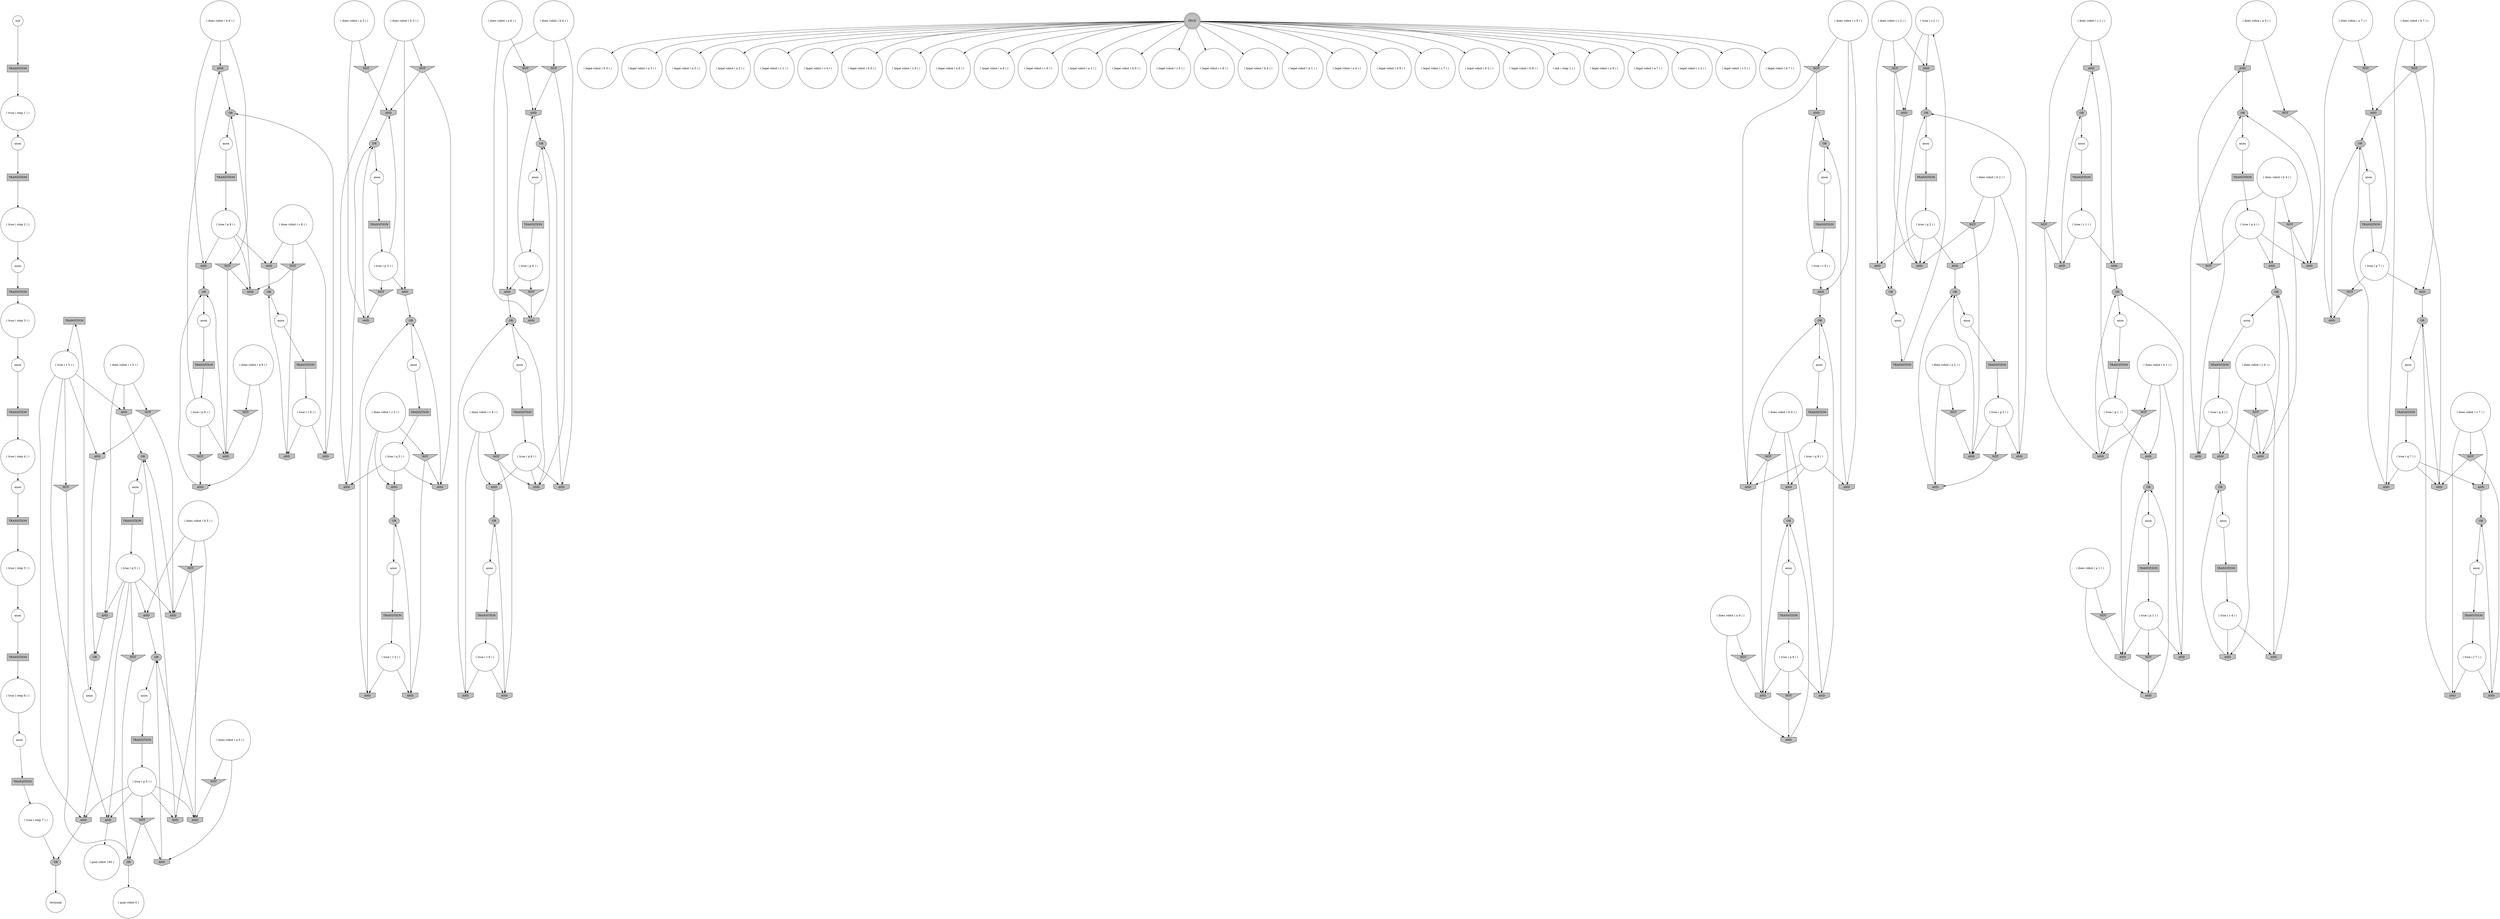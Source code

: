 digraph propNet
{
	"@3f94a1f"[shape=box, style= filled, fillcolor=grey, label="TRANSITION"]; "@3f94a1f"->"@708420ae"; 
	"@67a5fb5a"[shape=circle, style= filled, fillcolor=white, label="( does robot ( b 8 ) )"]; "@67a5fb5a"->"@50c3d062"; "@67a5fb5a"->"@79cb374f"; "@67a5fb5a"->"@785606f3"; 
	"@6d1576d7"[shape=invtriangle, style= filled, fillcolor=grey, label="NOT"]; "@6d1576d7"->"@1c2d5534"; 
	"@63220fd1"[shape=invtriangle, style= filled, fillcolor=grey, label="NOT"]; "@63220fd1"->"@513c952f"; 
	"@486af790"[shape=circle, style= filled, fillcolor=white, label="( legal robot ( b 5 ) )"]; 
	"@2c164804"[shape=circle, style= filled, fillcolor=white, label="anon"]; "@2c164804"->"@6f603bdc"; 
	"@6f603bdc"[shape=box, style= filled, fillcolor=grey, label="TRANSITION"]; "@6f603bdc"->"@3600e312"; 
	"@4fc4a198"[shape=circle, style= filled, fillcolor=white, label="( true ( r 8 ) )"]; "@4fc4a198"->"@1c493dca"; "@4fc4a198"->"@4bb4df9c"; 
	"@1efd9b97"[shape=circle, style= filled, fillcolor=white, label="( true ( p 6 ) )"]; "@1efd9b97"->"@40b890dc"; "@1efd9b97"->"@58779959"; "@1efd9b97"->"@513c952f"; 
	"@3739491b"[shape=ellipse, style= filled, fillcolor=grey, label="OR"]; "@3739491b"->"@11eea7f0"; 
	"@74021a1e"[shape=circle, style= filled, fillcolor=white, label="( does robot ( b 3 ) )"]; "@74021a1e"->"@2755d4be"; "@74021a1e"->"@16a99013"; "@74021a1e"->"@11ba4159"; 
	"@5cef0cdb"[shape=invhouse, style= filled, fillcolor=grey, label="AND"]; "@5cef0cdb"->"@67032bc9"; 
	"@14b03ea"[shape=invhouse, style= filled, fillcolor=grey, label="AND"]; "@14b03ea"->"@4296e599"; 
	"@67635aad"[shape=invhouse, style= filled, fillcolor=grey, label="AND"]; "@67635aad"->"@31923ca5"; 
	"@2398dc19"[shape=circle, style= filled, fillcolor=white, label="( true ( r 2 ) )"]; "@2398dc19"->"@8c3d31c"; "@2398dc19"->"@61e58565"; 
	"@2377ab84"[shape=invhouse, style= filled, fillcolor=grey, label="AND"]; "@2377ab84"->"@7c5438e1"; 
	"@313816e0"[shape=circle, style= filled, fillcolor=white, label="( true ( r 3 ) )"]; "@313816e0"->"@36598d00"; "@313816e0"->"@58bd3b2d"; 
	"@22f90137"[shape=circle, style= filled, fillcolor=white, label="( true ( r 6 ) )"]; "@22f90137"->"@3d2088db"; "@22f90137"->"@1a687ae0"; 
	"@7d9ccb73"[shape=circle, style= filled, fillcolor=white, label="( legal robot ( a 3 ) )"]; 
	"@1f48e23b"[shape=invtriangle, style= filled, fillcolor=grey, label="NOT"]; "@1f48e23b"->"@1a687ae0"; "@1f48e23b"->"@69fc9f88"; 
	"@263945e2"[shape=box, style= filled, fillcolor=grey, label="TRANSITION"]; "@263945e2"->"@4810f0a0"; 
	"@1d2b9f14"[shape=invhouse, style= filled, fillcolor=grey, label="AND"]; "@1d2b9f14"->"@521ecfeb"; 
	"@54dbb83a"[shape=invhouse, style= filled, fillcolor=grey, label="AND"]; "@54dbb83a"->"@94b318"; 
	"@6ad21538"[shape=ellipse, style= filled, fillcolor=grey, label="OR"]; "@6ad21538"->"@66f4652"; 
	"@4c4936f3"[shape=circle, style= filled, fillcolor=white, label="anon"]; "@4c4936f3"->"@461d318f"; 
	"@3d2088db"[shape=invhouse, style= filled, fillcolor=grey, label="AND"]; "@3d2088db"->"@3739491b"; 
	"@6b1ce2ad"[shape=circle, style= filled, fillcolor=white, label="( does robot ( a 4 ) )"]; "@6b1ce2ad"->"@64623367"; "@6b1ce2ad"->"@39bde3d2"; 
	"@40f12b72"[shape=circle, style= filled, fillcolor=white, label="( legal robot ( a 5 ) )"]; 
	"@64b041b0"[shape=invhouse, style= filled, fillcolor=grey, label="AND"]; "@64b041b0"->"@4c9d22fc"; 
	"@43277a30"[shape=circle, style= filled, fillcolor=white, label="( legal robot ( a 2 ) )"]; 
	"@58779959"[shape=invtriangle, style= filled, fillcolor=grey, label="NOT"]; "@58779959"->"@13f4cf6f"; 
	"@5790ce9"[shape=box, style= filled, fillcolor=grey, label="TRANSITION"]; "@5790ce9"->"@7a2d09e0"; 
	"@2a44b7f7"[shape=invhouse, style= filled, fillcolor=grey, label="AND"]; "@2a44b7f7"->"@5ab6b2a5"; 
	"@2106b56a"[shape=box, style= filled, fillcolor=grey, label="TRANSITION"]; "@2106b56a"->"@505fa26"; 
	"@5ad3c69c"[shape=box, style= filled, fillcolor=grey, label="TRANSITION"]; "@5ad3c69c"->"@3e40f7a8"; 
	"@5d7a7de4"[shape=circle, style= filled, fillcolor=white, label="( does robot ( a 7 ) )"]; "@5d7a7de4"->"@63cea096"; "@5d7a7de4"->"@18856447"; 
	"@7c5438e1"[shape=ellipse, style= filled, fillcolor=grey, label="OR"]; "@7c5438e1"->"@7d627b8b"; 
	"@6648938"[shape=circle, style= filled, fillcolor=white, label="( does robot ( b 1 ) )"]; "@6648938"->"@7570b819"; "@6648938"->"@78f6e005"; "@6648938"->"@f1a47df"; 
	"@17496e57"[shape=ellipse, style= filled, fillcolor=grey, label="OR"]; "@17496e57"->"@55eb1db2"; 
	"@2beb717e"[shape=invtriangle, style= filled, fillcolor=grey, label="NOT"]; "@2beb717e"->"@6e681db8"; 
	"@7fb6a1c4"[shape=box, style= filled, fillcolor=grey, label="TRANSITION"]; "@7fb6a1c4"->"@aa0ebc2"; 
	"@a9db0e2"[shape=ellipse, style= filled, fillcolor=grey, label="OR"]; "@a9db0e2"->"@76c7cadf"; 
	"@2f8bbc98"[shape=invtriangle, style= filled, fillcolor=grey, label="NOT"]; "@2f8bbc98"->"@7f0ab78a"; 
	"@420253af"[shape=circle, style= filled, fillcolor=white, label="init"]; "@420253af"->"@26c42804"; 
	"@1c0b049a"[shape=invhouse, style= filled, fillcolor=grey, label="AND"]; "@1c0b049a"->"@263e53cf"; 
	"@521ecfeb"[shape=ellipse, style= filled, fillcolor=grey, label="OR"]; "@521ecfeb"->"@64e4776b"; 
	"@4e07e80a"[shape=invhouse, style= filled, fillcolor=grey, label="AND"]; "@4e07e80a"->"@4f9e3e24"; 
	"@264d40df"[shape=invhouse, style= filled, fillcolor=grey, label="AND"]; "@264d40df"->"@3eeabd2f"; 
	"@a2ba05"[shape=invtriangle, style= filled, fillcolor=grey, label="NOT"]; "@a2ba05"->"@38f8ff42"; "@a2ba05"->"@7f0ab78a"; 
	"@2279ecf4"[shape=circle, style= filled, fillcolor=white, label="terminal"]; 
	"@2586b11c"[shape=invhouse, style= filled, fillcolor=grey, label="AND"]; "@2586b11c"->"@3cd713fe"; 
	"@44091520"[shape=circle, style= filled, fillcolor=white, label="( legal robot ( c 1 ) )"]; 
	"@132cd8d4"[shape=circle, style= filled, fillcolor=white, label="( legal robot ( c 4 ) )"]; 
	"@3e617584"[shape=invtriangle, style= filled, fillcolor=grey, label="NOT"]; "@3e617584"->"@61b80d9b"; "@3e617584"->"@c0fe89a"; 
	"@4b5386c2"[shape=ellipse, style= filled, fillcolor=grey, label="OR"]; "@4b5386c2"->"@58b45130"; 
	"@6913108b"[shape=circle, style= filled, fillcolor=white, label="( does robot ( a 5 ) )"]; "@6913108b"->"@4e07e80a"; "@6913108b"->"@44af17c7"; 
	"@44af17c7"[shape=invtriangle, style= filled, fillcolor=grey, label="NOT"]; "@44af17c7"->"@43422d0b"; 
	"@76190efc"[shape=circle, style= filled, fillcolor=white, label="( does robot ( a 2 ) )"]; "@76190efc"->"@66863941"; "@76190efc"->"@2beb717e"; 
	"@7f0ab78a"[shape=invhouse, style= filled, fillcolor=grey, label="AND"]; "@7f0ab78a"->"@a9db0e2"; 
	"@1769c398"[shape=invtriangle, style= filled, fillcolor=grey, label="NOT"]; "@1769c398"->"@20a83c2a"; "@1769c398"->"@8c3d31c"; 
	"@5170a650"[shape=circle, style= filled, fillcolor=white, label="anon"]; "@5170a650"->"@16fa21a4"; 
	"@4eb7cd92"[shape=box, style= filled, fillcolor=grey, label="TRANSITION"]; "@4eb7cd92"->"@1efd9b97"; 
	"@84d6b1a"[shape=box, style= filled, fillcolor=grey, label="TRANSITION"]; "@84d6b1a"->"@2804f2ec"; 
	"@48da5bc0"[shape=circle, style= filled, fillcolor=white, label="anon"]; "@48da5bc0"->"@5b31fd9"; 
	"@4eda1515"[shape=circle, style= filled, fillcolor=white, label="anon"]; "@4eda1515"->"@2f368c5d"; 
	"@1c39bf12"[shape=invhouse, style= filled, fillcolor=grey, label="AND"]; "@1c39bf12"->"@4b5386c2"; 
	"@3f9ab00e"[shape=circle, style= filled, fillcolor=white, label="( true ( step 7 ) )"]; "@3f9ab00e"->"@94b318"; 
	"@1c2d5534"[shape=invhouse, style= filled, fillcolor=grey, label="AND"]; "@1c2d5534"->"@36d83365"; 
	"@5b31fd9"[shape=box, style= filled, fillcolor=grey, label="TRANSITION"]; "@5b31fd9"->"@6dabcd9b"; 
	"@5d1d20d3"[shape=invtriangle, style= filled, fillcolor=grey, label="NOT"]; "@5d1d20d3"->"@2140243b"; 
	"@14cee41f"[shape=circle, style= filled, fillcolor=white, label="( does robot ( a 1 ) )"]; "@14cee41f"->"@6e62be97"; "@14cee41f"->"@4dc67b54"; 
	"@314585"[shape=circle, style= filled, fillcolor=white, label="anon"]; "@314585"->"@263945e2"; 
	"@6da05bdb"[shape=circle, style= filled, fillcolor=white, label="( legal robot ( b 3 ) )"]; 
	"@7331f919"[shape=invhouse, style= filled, fillcolor=grey, label="AND"]; "@7331f919"->"@30b5ac2c"; 
	"@4446a5c4"[shape=invhouse, style= filled, fillcolor=grey, label="AND"]; "@4446a5c4"->"@4b5386c2"; 
	"@c0fe89a"[shape=invhouse, style= filled, fillcolor=grey, label="AND"]; "@c0fe89a"->"@4b5386c2"; 
	"@6883fde6"[shape=circle, style= filled, fillcolor=white, label="anon"]; "@6883fde6"->"@7fb6a1c4"; 
	"@1839474b"[shape=circle, style= filled, fillcolor=white, label="anon"]; "@1839474b"->"@7b4653a3"; 
	"@6dfbe226"[shape=invhouse, style= filled, fillcolor=grey, label="AND"]; "@6dfbe226"->"@7371b4ca"; 
	"@77bdbf9d"[shape=circle, style= filled, fillcolor=white, label="( legal robot ( c 9 ) )"]; 
	"@45f04ea6"[shape=circle, style= filled, fillcolor=white, label="anon"]; "@45f04ea6"->"@675ee9e3"; 
	"@46c0fc8e"[shape=invhouse, style= filled, fillcolor=grey, label="AND"]; "@46c0fc8e"->"@17496e57"; 
	"@94b318"[shape=ellipse, style= filled, fillcolor=grey, label="OR"]; "@94b318"->"@2279ecf4"; 
	"@4f9e3e24"[shape=ellipse, style= filled, fillcolor=grey, label="OR"]; "@4f9e3e24"->"@1e01d652"; 
	"@66f4652"[shape=circle, style= filled, fillcolor=white, label="anon"]; "@66f4652"->"@4eb7cd92"; 
	"@af4627"[shape=invhouse, style= filled, fillcolor=grey, label="AND"]; "@af4627"->"@36d83365"; 
	"@73415727"[shape=invtriangle, style= filled, fillcolor=grey, label="NOT"]; "@73415727"->"@46c0fc8e"; "@73415727"->"@13b4cd65"; 
	"@f1a47df"[shape=invhouse, style= filled, fillcolor=grey, label="AND"]; "@f1a47df"->"@17496e57"; 
	"@54c707c1"[shape=circle, style= filled, fillcolor=white, label="( legal robot ( a 8 ) )"]; 
	"@76c7cadf"[shape=circle, style= filled, fillcolor=white, label="anon"]; "@76c7cadf"->"@604ee1f1"; 
	"@38f8ff42"[shape=invhouse, style= filled, fillcolor=grey, label="AND"]; "@38f8ff42"->"@263e53cf"; 
	"@66863941"[shape=invhouse, style= filled, fillcolor=grey, label="AND"]; "@66863941"->"@521ecfeb"; 
	"@19fcbac1"[shape=circle, style= filled, fillcolor=white, label="( does robot ( c 6 ) )"]; "@19fcbac1"->"@3d2088db"; "@19fcbac1"->"@64b041b0"; "@19fcbac1"->"@1f48e23b"; 
	"@36598d00"[shape=invhouse, style= filled, fillcolor=grey, label="AND"]; "@36598d00"->"@7696452"; 
	"@4810f0a0"[shape=circle, style= filled, fillcolor=white, label="( true ( step 5 ) )"]; "@4810f0a0"->"@5170a650"; 
	"@4dc67b54"[shape=invtriangle, style= filled, fillcolor=grey, label="NOT"]; "@4dc67b54"->"@21caefb0"; 
	"@134683c0"[shape=invhouse, style= filled, fillcolor=grey, label="AND"]; "@134683c0"->"@6b0cc9b4"; 
	"@54eb840f"[shape=invhouse, style= filled, fillcolor=grey, label="AND"]; "@54eb840f"->"@410c6406"; 
	"@18856447"[shape=invhouse, style= filled, fillcolor=grey, label="AND"]; "@18856447"->"@7371b4ca"; 
	"@195b6aad"[shape=circle, style= filled, fillcolor=white, label="( legal robot ( a 6 ) )"]; 
	"@304caadb"[shape=box, style= filled, fillcolor=grey, label="TRANSITION"]; "@304caadb"->"@2735877f"; 
	"@72cc5002"[shape=invtriangle, style= filled, fillcolor=grey, label="NOT"]; "@72cc5002"->"@2140243b"; 
	"@530ce397"[shape=invtriangle, style= filled, fillcolor=grey, label="NOT"]; "@530ce397"->"@67635aad"; "@530ce397"->"@7331f919"; 
	"@15e8e5a7"[shape=circle, style= filled, fillcolor=white, label="( true ( p 9 ) )"]; "@15e8e5a7"->"@4369a50b"; "@15e8e5a7"->"@4eb64f2e"; "@15e8e5a7"->"@7f0ab78a"; 
	"@4beb2473"[shape=invhouse, style= filled, fillcolor=grey, label="AND"]; "@4beb2473"->"@23bb9829"; 
	"@57fcca7b"[shape=circle, style= filled, fillcolor=white, label="( true ( step 1 ) )"]; "@57fcca7b"->"@48da5bc0"; 
	"@d3c9557"[shape=invhouse, style= filled, fillcolor=grey, label="AND"]; "@d3c9557"->"@a9db0e2"; 
	"@66bb1ead"[shape=ellipse, style= filled, fillcolor=grey, label="OR"]; "@66bb1ead"->"@6db248c"; 
	"@5eb9fde"[shape=box, style= filled, fillcolor=grey, label="TRANSITION"]; "@5eb9fde"->"@3ee05ad6"; 
	"@4bb4df9c"[shape=invhouse, style= filled, fillcolor=grey, label="AND"]; "@4bb4df9c"->"@23bb9829"; 
	"@654f5021"[shape=circle, style= filled, fillcolor=white, label="( legal robot ( c 6 ) )"]; 
	"@74d8c3ee"[shape=circle, style= filled, fillcolor=white, label="( legal robot ( a 1 ) )"]; 
	"@55eb1db2"[shape=circle, style= filled, fillcolor=white, label="anon"]; "@55eb1db2"->"@84d6b1a"; 
	"@10439d3b"[shape=circle, style= filled, fillcolor=white, label="( legal robot ( b 6 ) )"]; 
	"@1e01d652"[shape=circle, style= filled, fillcolor=white, label="anon"]; "@1e01d652"->"@304caadb"; 
	"@78f6e005"[shape=invtriangle, style= filled, fillcolor=grey, label="NOT"]; "@78f6e005"->"@21caefb0"; "@78f6e005"->"@46c0fc8e"; 
	"@31923ca5"[shape=ellipse, style= filled, fillcolor=grey, label="OR"]; "@31923ca5"->"@77cb8e0f"; 
	"@3aa620f5"[shape=circle, style= filled, fillcolor=white, label="( true ( q 8 ) )"]; "@3aa620f5"->"@3ffaf3f4"; "@3aa620f5"->"@4beb2473"; "@3aa620f5"->"@785606f3"; 
	"@4599d5b"[shape=circle, style= filled, fillcolor=white, label="( does robot ( c 2 ) )"]; "@4599d5b"->"@2586b11c"; "@4599d5b"->"@61e58565"; "@4599d5b"->"@1769c398"; 
	"@69fc9f88"[shape=invhouse, style= filled, fillcolor=grey, label="AND"]; "@69fc9f88"->"@3739491b"; 
	"@535c458c"[shape=ellipse, style= filled, fillcolor=grey, label="OR"]; "@535c458c"->"@4eda1515"; 
	"@6dabcd9b"[shape=circle, style= filled, fillcolor=white, label="( true ( step 2 ) )"]; "@6dabcd9b"->"@45570f5c"; 
	"@26c42804"[shape=box, style= filled, fillcolor=grey, label="TRANSITION"]; "@26c42804"->"@57fcca7b"; 
	"@1b1a772d"[shape=invtriangle, style= filled, fillcolor=grey, label="NOT"]; "@1b1a772d"->"@66863941"; 
	"@4c9d22fc"[shape=ellipse, style= filled, fillcolor=grey, label="OR"]; "@4c9d22fc"->"@6063f5af"; 
	"@2c79cd09"[shape=invhouse, style= filled, fillcolor=grey, label="AND"]; "@2c79cd09"->"@30b5ac2c"; 
	"@6ee6361e"[shape=invtriangle, style= filled, fillcolor=grey, label="NOT"]; "@6ee6361e"->"@4beb2473"; "@6ee6361e"->"@1c493dca"; 
	"@252a78ee"[shape=circle, style= filled, fillcolor=white, label="anon"]; "@252a78ee"->"@32efe27b"; 
	"@6b0cc9b4"[shape=ellipse, style= filled, fillcolor=grey, label="OR"]; "@6b0cc9b4"->"@148e7f54"; 
	"@513c952f"[shape=invhouse, style= filled, fillcolor=grey, label="AND"]; "@513c952f"->"@6ad21538"; 
	"@32efe27b"[shape=box, style= filled, fillcolor=grey, label="TRANSITION"]; "@32efe27b"->"@60487c5f"; 
	"@63cea096"[shape=invtriangle, style= filled, fillcolor=grey, label="NOT"]; "@63cea096"->"@12910b0b"; 
	"@64623367"[shape=invhouse, style= filled, fillcolor=grey, label="AND"]; "@64623367"->"@535c458c"; 
	"@63713b42"[shape=box, style= filled, fillcolor=grey, label="TRANSITION"]; "@63713b42"->"@22f90137"; 
	"@3f705316"[shape=box, style= filled, fillcolor=grey, label="TRANSITION"]; "@3f705316"->"@2398dc19"; 
	"@42ebaf12"[shape=invhouse, style= filled, fillcolor=grey, label="AND"]; "@42ebaf12"->"@1d3c66d8"; 
	"@19de041e"[shape=circle, style= filled, fillcolor=white, label="( does robot ( b 7 ) )"]; "@19de041e"->"@6dfbe226"; "@19de041e"->"@264d40df"; "@19de041e"->"@6ca02839"; 
	"@39bde3d2"[shape=invtriangle, style= filled, fillcolor=grey, label="NOT"]; "@39bde3d2"->"@61b80d9b"; 
	"@70bb6255"[shape=circle, style= filled, fillcolor=white, label="( legal robot ( c 5 ) )"]; 
	"@2735877f"[shape=circle, style= filled, fillcolor=white, label="( true ( p 5 ) )"]; "@2735877f"->"@49b9ef36"; "@2735877f"->"@54dbb83a"; "@2735877f"->"@5cef0cdb"; "@2735877f"->"@43422d0b"; "@2735877f"->"@5cf346dc"; 
	"@219b6225"[shape=invhouse, style= filled, fillcolor=grey, label="AND"]; "@219b6225"->"@3eeabd2f"; 
	"@2f368c5d"[shape=box, style= filled, fillcolor=grey, label="TRANSITION"]; "@2f368c5d"->"@469695f"; 
	"@1c493dca"[shape=invhouse, style= filled, fillcolor=grey, label="AND"]; "@1c493dca"->"@1f561437"; 
	"@4d092447"[shape=circle, style= filled, fillcolor=white, label="( legal robot ( c 8 ) )"]; 
	"@1d3c66d8"[shape=ellipse, style= filled, fillcolor=grey, label="OR"]; "@1d3c66d8"->"@6883fde6"; 
	"@36d83365"[shape=ellipse, style= filled, fillcolor=grey, label="OR"]; "@36d83365"->"@2c164804"; 
	"@2755d4be"[shape=invhouse, style= filled, fillcolor=grey, label="AND"]; "@2755d4be"->"@7696452"; 
	"@8c3d31c"[shape=invhouse, style= filled, fillcolor=grey, label="AND"]; "@8c3d31c"->"@3cd713fe"; 
	"@c9c6201"[shape=circle, style= filled, fillcolor=white, label="( does robot ( c 8 ) )"]; "@c9c6201"->"@3ffaf3f4"; "@c9c6201"->"@6ee6361e"; "@c9c6201"->"@4bb4df9c"; 
	"@67032bc9"[shape=circle, style= filled, fillcolor=white, label="( goal robot 100 )"]; 
	"@7102be12"[shape=circle, style= filled, fillcolor=white, label="anon"]; "@7102be12"->"@6cf84b0a"; 
	"@56a9509d"[shape=box, style= filled, fillcolor=grey, label="TRANSITION"]; "@56a9509d"->"@326cbecf"; 
	"@108a9d2a"[shape=circle, style= filled, fillcolor=white, label="anon"]; "@108a9d2a"->"@7a1b0c08"; 
	"@64e4776b"[shape=circle, style= filled, fillcolor=white, label="anon"]; "@64e4776b"->"@5945a5a"; 
	"@706a4d1a"[shape=circle, style= filled, fillcolor=white, label="( does robot ( c 4 ) )"]; "@706a4d1a"->"@4ce76438"; "@706a4d1a"->"@52ec1f9e"; "@706a4d1a"->"@4446a5c4"; 
	"@675ee9e3"[shape=box, style= filled, fillcolor=grey, label="TRANSITION"]; "@675ee9e3"->"@633e6346"; 
	"@44449afc"[shape=circle, style= filled, fillcolor=white, label="( true ( p 2 ) )"]; "@44449afc"->"@1b1a772d"; "@44449afc"->"@134683c0"; "@44449afc"->"@6e681db8"; 
	"@604ee1f1"[shape=box, style= filled, fillcolor=grey, label="TRANSITION"]; "@604ee1f1"->"@15e8e5a7"; 
	"@72b398da"[shape=box, style= filled, fillcolor=grey, label="TRANSITION"]; "@72b398da"->"@3f9ab00e"; 
	"@11ba4159"[shape=invtriangle, style= filled, fillcolor=grey, label="NOT"]; "@11ba4159"->"@1c2d5534"; "@11ba4159"->"@4ecd51ad"; 
	"@23bb9829"[shape=ellipse, style= filled, fillcolor=grey, label="OR"]; "@23bb9829"->"@7102be12"; 
	"@26a0c73f"[shape=box, style= filled, fillcolor=grey, label="TRANSITION"]; "@26a0c73f"->"@5dedb45"; 
	"@11eea7f0"[shape=circle, style= filled, fillcolor=white, label="anon"]; "@11eea7f0"->"@519549e"; 
	"@43422d0b"[shape=invhouse, style= filled, fillcolor=grey, label="AND"]; "@43422d0b"->"@4f9e3e24"; 
	"@147ae747"[shape=circle, style= filled, fillcolor=white, label="anon"]; "@147ae747"->"@12b27c38"; 
	"@9ad5d46"[shape=circle, style= filled, fillcolor=white, label="( true ( q 3 ) )"]; "@9ad5d46"->"@16a99013"; "@9ad5d46"->"@2a44b7f7"; "@9ad5d46"->"@4ecd51ad"; 
	"@2d5e8aa5"[shape=circle, style= filled, fillcolor=white, label="( does robot ( a 6 ) )"]; "@2d5e8aa5"->"@63220fd1"; "@2d5e8aa5"->"@13f4cf6f"; 
	"@16fa21a4"[shape=box, style= filled, fillcolor=grey, label="TRANSITION"]; "@16fa21a4"->"@dbb205a"; 
	"@2e1474fc"[shape=circle, style= filled, fillcolor=white, label="anon"]; "@2e1474fc"->"@5eb9fde"; 
	"@7a2d09e0"[shape=circle, style= filled, fillcolor=white, label="( true ( r 4 ) )"]; "@7a2d09e0"->"@3876e5d"; "@7a2d09e0"->"@4446a5c4"; 
	"@6e62be97"[shape=invhouse, style= filled, fillcolor=grey, label="AND"]; "@6e62be97"->"@4927d15e"; 
	"@519549e"[shape=box, style= filled, fillcolor=grey, label="TRANSITION"]; "@519549e"->"@484dd014"; 
	"@42bc0eba"[shape=circle, style= filled, fillcolor=white, label="( legal robot ( b 4 ) )"]; 
	"@22fe135d"[shape=box, style= filled, fillcolor=grey, label="TRANSITION"]; "@22fe135d"->"@686fdca5"; 
	"@263e53cf"[shape=ellipse, style= filled, fillcolor=grey, label="OR"]; "@263e53cf"->"@45f04ea6"; 
	"@13f16b4"[shape=invtriangle, style= filled, fillcolor=grey, label="NOT"]; "@13f16b4"->"@54eb840f"; 
	"@7a0aae8a"[shape=circle, style= filled, fillcolor=white, label="( goal robot 0 )"]; 
	"@21cf243b"[shape=invhouse, style= filled, fillcolor=grey, label="AND"]; "@21cf243b"->"@4296e599"; 
	"@223dc13d"[shape=invtriangle, style= filled, fillcolor=grey, label="NOT"]; "@223dc13d"->"@20a83c2a"; "@223dc13d"->"@6e681db8"; 
	"@470794d4"[shape=circle, style= filled, fillcolor=white, label="( legal robot ( b 1 ) )"]; 
	"@7570b819"[shape=invhouse, style= filled, fillcolor=grey, label="AND"]; "@7570b819"->"@4927d15e"; 
	"@159811ce"[shape=invhouse, style= filled, fillcolor=grey, label="AND"]; "@159811ce"->"@4f9e3e24"; 
	"@421906df"[shape=circle, style= filled, fillcolor=white, label="( true ( p 8 ) )"]; "@421906df"->"@50c3d062"; "@421906df"->"@13f16b4"; "@421906df"->"@370aa282"; 
	"@61b80d9b"[shape=invhouse, style= filled, fillcolor=grey, label="AND"]; "@61b80d9b"->"@535c458c"; 
	"@3ee05ad6"[shape=circle, style= filled, fillcolor=white, label="( true ( p 7 ) )"]; "@3ee05ad6"->"@5d4fa79d"; "@3ee05ad6"->"@264d40df"; "@3ee05ad6"->"@12910b0b"; 
	"@45570f5c"[shape=circle, style= filled, fillcolor=white, label="anon"]; "@45570f5c"->"@4e3e97cd"; 
	"@6063f5af"[shape=circle, style= filled, fillcolor=white, label="anon"]; "@6063f5af"->"@63713b42"; 
	"@2fc5809e"[shape=doublecircle, style= filled, fillcolor=grey, label="TRUE"]; "@2fc5809e"->"@2690ed81"; "@2fc5809e"->"@42bc0eba"; "@2fc5809e"->"@697a906e"; "@2fc5809e"->"@77bdbf9d"; "@2fc5809e"->"@486af790"; "@2fc5809e"->"@44091520"; "@2fc5809e"->"@4a6f19d5"; "@2fc5809e"->"@132cd8d4"; "@2fc5809e"->"@54c707c1"; "@2fc5809e"->"@470794d4"; "@2fc5809e"->"@3aeebf17"; "@2fc5809e"->"@12fcdf5"; "@2fc5809e"->"@7d9ccb73"; "@2fc5809e"->"@70bb6255"; "@2fc5809e"->"@195b6aad"; "@2fc5809e"->"@4f7f1d92"; "@2fc5809e"->"@4d092447"; "@2fc5809e"->"@56ce3b62"; "@2fc5809e"->"@40f12b72"; "@2fc5809e"->"@1e34f445"; "@2fc5809e"->"@43277a30"; "@2fc5809e"->"@654f5021"; "@2fc5809e"->"@304a0ac5"; "@2fc5809e"->"@74d8c3ee"; "@2fc5809e"->"@10439d3b"; "@2fc5809e"->"@3a15da7d"; "@2fc5809e"->"@66a33414"; "@2fc5809e"->"@6da05bdb"; 
	"@552297d7"[shape=circle, style= filled, fillcolor=white, label="anon"]; "@552297d7"->"@56a9509d"; 
	"@469695f"[shape=circle, style= filled, fillcolor=white, label="( true ( p 4 ) )"]; "@469695f"->"@61b80d9b"; "@469695f"->"@1c39bf12"; "@469695f"->"@7f408325"; 
	"@4e3e97cd"[shape=box, style= filled, fillcolor=grey, label="TRANSITION"]; "@4e3e97cd"->"@30db95a1"; 
	"@3cd713fe"[shape=ellipse, style= filled, fillcolor=grey, label="OR"]; "@3cd713fe"->"@4c61a7e6"; 
	"@1e1a1b2f"[shape=invhouse, style= filled, fillcolor=grey, label="AND"]; "@1e1a1b2f"->"@6ad21538"; 
	"@4ce76438"[shape=invhouse, style= filled, fillcolor=grey, label="AND"]; "@4ce76438"->"@66bb1ead"; 
	"@5d4fa79d"[shape=invtriangle, style= filled, fillcolor=grey, label="NOT"]; "@5d4fa79d"->"@18856447"; 
	"@7f408325"[shape=invtriangle, style= filled, fillcolor=grey, label="NOT"]; "@7f408325"->"@64623367"; 
	"@40bbc1f6"[shape=circle, style= filled, fillcolor=white, label="anon"]; "@40bbc1f6"->"@1ee99d0f"; 
	"@5585c0de"[shape=invhouse, style= filled, fillcolor=grey, label="AND"]; "@5585c0de"->"@535c458c"; 
	"@410c6406"[shape=ellipse, style= filled, fillcolor=grey, label="OR"]; "@410c6406"->"@147ae747"; 
	"@3ffaf3f4"[shape=invhouse, style= filled, fillcolor=grey, label="AND"]; "@3ffaf3f4"->"@1f561437"; 
	"@4927d15e"[shape=ellipse, style= filled, fillcolor=grey, label="OR"]; "@4927d15e"->"@552297d7"; 
	"@708420ae"[shape=circle, style= filled, fillcolor=white, label="( true ( r 5 ) )"]; "@708420ae"->"@54dbb83a"; "@708420ae"->"@5cef0cdb"; "@708420ae"->"@5d1d20d3"; "@708420ae"->"@67635aad"; "@708420ae"->"@2c79cd09"; 
	"@697a906e"[shape=circle, style= filled, fillcolor=white, label="( legal robot ( b 9 ) )"]; 
	"@12910b0b"[shape=invhouse, style= filled, fillcolor=grey, label="AND"]; "@12910b0b"->"@7371b4ca"; 
	"@58bd3b2d"[shape=invhouse, style= filled, fillcolor=grey, label="AND"]; "@58bd3b2d"->"@5ab6b2a5"; 
	"@7a73bc22"[shape=circle, style= filled, fillcolor=white, label="( does robot ( b 2 ) )"]; "@7a73bc22"->"@1d2b9f14"; "@7a73bc22"->"@134683c0"; "@7a73bc22"->"@223dc13d"; 
	"@4a6f19d5"[shape=circle, style= filled, fillcolor=white, label="( legal robot ( c 7 ) )"]; 
	"@3aeebf17"[shape=circle, style= filled, fillcolor=white, label="( legal robot ( b 2 ) )"]; 
	"@12fcdf5"[shape=circle, style= filled, fillcolor=white, label="( legal robot ( b 8 ) )"]; 
	"@7326aaca"[shape=circle, style= filled, fillcolor=white, label="( does robot ( a 3 ) )"]; "@7326aaca"->"@6d1576d7"; "@7326aaca"->"@af4627"; 
	"@6db248c"[shape=circle, style= filled, fillcolor=white, label="anon"]; "@6db248c"->"@5790ce9"; 
	"@633e6346"[shape=circle, style= filled, fillcolor=white, label="( true ( q 9 ) )"]; "@633e6346"->"@38f8ff42"; "@633e6346"->"@d3c9557"; "@633e6346"->"@21cf243b"; 
	"@4799a84f"[shape=invtriangle, style= filled, fillcolor=grey, label="NOT"]; "@4799a84f"->"@38f8ff42"; "@4799a84f"->"@14b03ea"; 
	"@52ec1f9e"[shape=invtriangle, style= filled, fillcolor=grey, label="NOT"]; "@52ec1f9e"->"@3876e5d"; "@52ec1f9e"->"@c0fe89a"; 
	"@785606f3"[shape=invhouse, style= filled, fillcolor=grey, label="AND"]; "@785606f3"->"@410c6406"; 
	"@6cf84b0a"[shape=box, style= filled, fillcolor=grey, label="TRANSITION"]; "@6cf84b0a"->"@3aa620f5"; 
	"@56ce3b62"[shape=circle, style= filled, fillcolor=white, label="( legal robot ( a 9 ) )"]; 
	"@175b28d8"[shape=circle, style= filled, fillcolor=white, label="( true ( r 9 ) )"]; "@175b28d8"->"@14b03ea"; "@175b28d8"->"@1c0b049a"; 
	"@3e40f7a8"[shape=circle, style= filled, fillcolor=white, label="( true ( r 1 ) )"]; "@3e40f7a8"->"@13b4cd65"; "@3e40f7a8"->"@9f528ab"; 
	"@1f561437"[shape=ellipse, style= filled, fillcolor=grey, label="OR"]; "@1f561437"->"@4c4936f3"; 
	"@2140243b"[shape=ellipse, style= filled, fillcolor=grey, label="OR"]; "@2140243b"->"@7a0aae8a"; 
	"@30b5ac2c"[shape=ellipse, style= filled, fillcolor=grey, label="OR"]; "@30b5ac2c"->"@673a95af"; 
	"@5945a5a"[shape=box, style= filled, fillcolor=grey, label="TRANSITION"]; "@5945a5a"->"@44449afc"; 
	"@50c3d062"[shape=invhouse, style= filled, fillcolor=grey, label="AND"]; "@50c3d062"->"@23bb9829"; 
	"@dbb205a"[shape=circle, style= filled, fillcolor=white, label="( true ( step 6 ) )"]; "@dbb205a"->"@425113f0"; 
	"@6ca02839"[shape=invtriangle, style= filled, fillcolor=grey, label="NOT"]; "@6ca02839"->"@219b6225"; "@6ca02839"->"@12910b0b"; 
	"@47ed081"[shape=invtriangle, style= filled, fillcolor=grey, label="NOT"]; "@47ed081"->"@43422d0b"; "@47ed081"->"@7331f919"; 
	"@66a33414"[shape=circle, style= filled, fillcolor=white, label="( legal robot ( b 7 ) )"]; 
	"@4cd297c0"[shape=circle, style= filled, fillcolor=white, label="( does robot ( b 9 ) )"]; "@4cd297c0"->"@4369a50b"; "@4cd297c0"->"@d3c9557"; "@4cd297c0"->"@a2ba05"; 
	"@3600e312"[shape=circle, style= filled, fillcolor=white, label="( true ( p 3 ) )"]; "@3600e312"->"@2755d4be"; "@3600e312"->"@1c2d5534"; "@3600e312"->"@312cfd62"; 
	"@77cb8e0f"[shape=circle, style= filled, fillcolor=white, label="anon"]; "@77cb8e0f"->"@3f94a1f"; 
	"@132f4538"[shape=circle, style= filled, fillcolor=white, label="( does robot ( b 4 ) )"]; "@132f4538"->"@3e617584"; "@132f4538"->"@1c39bf12"; "@132f4538"->"@5585c0de"; 
	"@9f528ab"[shape=invhouse, style= filled, fillcolor=grey, label="AND"]; "@9f528ab"->"@17496e57"; 
	"@4ecd51ad"[shape=invhouse, style= filled, fillcolor=grey, label="AND"]; "@4ecd51ad"->"@7696452"; 
	"@20a83c2a"[shape=invhouse, style= filled, fillcolor=grey, label="AND"]; "@20a83c2a"->"@6b0cc9b4"; 
	"@21aac775"[shape=circle, style= filled, fillcolor=white, label="( does robot ( c 5 ) )"]; "@21aac775"->"@530ce397"; "@21aac775"->"@479d4f72"; "@21aac775"->"@2c79cd09"; 
	"@20773d03"[shape=circle, style= filled, fillcolor=white, label="anon"]; "@20773d03"->"@26a0c73f"; 
	"@796528a2"[shape=box, style= filled, fillcolor=grey, label="TRANSITION"]; "@796528a2"->"@55d91364"; 
	"@2690ed81"[shape=circle, style= filled, fillcolor=white, label="( legal robot ( a 4 ) )"]; 
	"@55d91364"[shape=circle, style= filled, fillcolor=white, label="( true ( q 5 ) )"]; "@55d91364"->"@54dbb83a"; "@55d91364"->"@72cc5002"; "@55d91364"->"@5cef0cdb"; "@55d91364"->"@159811ce"; "@55d91364"->"@479d4f72"; "@55d91364"->"@7331f919"; 
	"@7d627b8b"[shape=circle, style= filled, fillcolor=white, label="anon"]; "@7d627b8b"->"@5ad3c69c"; 
	"@26e56ae"[shape=invtriangle, style= filled, fillcolor=grey, label="NOT"]; "@26e56ae"->"@513c952f"; "@26e56ae"->"@69fc9f88"; 
	"@5b184326"[shape=circle, style= filled, fillcolor=white, label="( does robot ( c 3 ) )"]; "@5b184326"->"@15e0a283"; "@5b184326"->"@36598d00"; "@5b184326"->"@2a44b7f7"; 
	"@3c4178d0"[shape=invtriangle, style= filled, fillcolor=grey, label="NOT"]; "@3c4178d0"->"@6e62be97"; 
	"@13b4cd65"[shape=invhouse, style= filled, fillcolor=grey, label="AND"]; "@13b4cd65"->"@7c5438e1"; 
	"@425113f0"[shape=circle, style= filled, fillcolor=white, label="anon"]; "@425113f0"->"@72b398da"; 
	"@30db95a1"[shape=circle, style= filled, fillcolor=white, label="( true ( step 3 ) )"]; "@30db95a1"->"@20773d03"; 
	"@40b890dc"[shape=invhouse, style= filled, fillcolor=grey, label="AND"]; "@40b890dc"->"@3739491b"; 
	"@479d4f72"[shape=invhouse, style= filled, fillcolor=grey, label="AND"]; "@479d4f72"->"@31923ca5"; 
	"@5dedb45"[shape=circle, style= filled, fillcolor=white, label="( true ( step 4 ) )"]; "@5dedb45"->"@314585"; 
	"@5ab6b2a5"[shape=ellipse, style= filled, fillcolor=grey, label="OR"]; "@5ab6b2a5"->"@108a9d2a"; 
	"@4f7f1d92"[shape=circle, style= filled, fillcolor=white, label="( init ( step 1 ) )"]; 
	"@7371b4ca"[shape=ellipse, style= filled, fillcolor=grey, label="OR"]; "@7371b4ca"->"@2e1474fc"; 
	"@4c61a7e6"[shape=circle, style= filled, fillcolor=white, label="anon"]; "@4c61a7e6"->"@3f705316"; 
	"@1a687ae0"[shape=invhouse, style= filled, fillcolor=grey, label="AND"]; "@1a687ae0"->"@4c9d22fc"; 
	"@326cbecf"[shape=circle, style= filled, fillcolor=white, label="( true ( p 1 ) )"]; "@326cbecf"->"@21caefb0"; "@326cbecf"->"@3c4178d0"; "@326cbecf"->"@f1a47df"; 
	"@24be0446"[shape=invtriangle, style= filled, fillcolor=grey, label="NOT"]; "@24be0446"->"@370aa282"; 
	"@16a99013"[shape=invhouse, style= filled, fillcolor=grey, label="AND"]; "@16a99013"->"@36d83365"; 
	"@1e34f445"[shape=circle, style= filled, fillcolor=white, label="( legal robot ( a 7 ) )"]; 
	"@686fdca5"[shape=circle, style= filled, fillcolor=white, label="( true ( q 4 ) )"]; "@686fdca5"->"@4ce76438"; "@686fdca5"->"@5585c0de"; "@686fdca5"->"@c0fe89a"; 
	"@67b14530"[shape=circle, style= filled, fillcolor=white, label="( does robot ( b 5 ) )"]; "@67b14530"->"@159811ce"; "@67b14530"->"@47ed081"; "@67b14530"->"@5cf346dc"; 
	"@312cfd62"[shape=invtriangle, style= filled, fillcolor=grey, label="NOT"]; "@312cfd62"->"@af4627"; 
	"@304a0ac5"[shape=circle, style= filled, fillcolor=white, label="( legal robot ( c 2 ) )"]; 
	"@152e7cb6"[shape=circle, style= filled, fillcolor=white, label="( does robot ( b 6 ) )"]; "@152e7cb6"->"@40b890dc"; "@152e7cb6"->"@26e56ae"; "@152e7cb6"->"@1e1a1b2f"; 
	"@673a95af"[shape=circle, style= filled, fillcolor=white, label="anon"]; "@673a95af"->"@796528a2"; 
	"@23087d61"[shape=invhouse, style= filled, fillcolor=grey, label="AND"]; "@23087d61"->"@a9db0e2"; 
	"@7b4653a3"[shape=box, style= filled, fillcolor=grey, label="TRANSITION"]; "@7b4653a3"->"@9ad5d46"; 
	"@1ee99d0f"[shape=box, style= filled, fillcolor=grey, label="TRANSITION"]; "@1ee99d0f"->"@175b28d8"; 
	"@7696452"[shape=ellipse, style= filled, fillcolor=grey, label="OR"]; "@7696452"->"@1839474b"; 
	"@2f2e43f1"[shape=invhouse, style= filled, fillcolor=grey, label="AND"]; "@2f2e43f1"->"@1d3c66d8"; 
	"@58b45130"[shape=circle, style= filled, fillcolor=white, label="anon"]; "@58b45130"->"@22fe135d"; 
	"@4f444356"[shape=invhouse, style= filled, fillcolor=grey, label="AND"]; "@4f444356"->"@3eeabd2f"; 
	"@2804f2ec"[shape=circle, style= filled, fillcolor=white, label="( true ( q 1 ) )"]; "@2804f2ec"->"@7570b819"; "@2804f2ec"->"@2377ab84"; "@2804f2ec"->"@46c0fc8e"; 
	"@4296e599"[shape=ellipse, style= filled, fillcolor=grey, label="OR"]; "@4296e599"->"@40bbc1f6"; 
	"@17eda64e"[shape=circle, style= filled, fillcolor=white, label="( does robot ( c 1 ) )"]; "@17eda64e"->"@2377ab84"; "@17eda64e"->"@9f528ab"; "@17eda64e"->"@73415727"; 
	"@61e58565"[shape=invhouse, style= filled, fillcolor=grey, label="AND"]; "@61e58565"->"@6b0cc9b4"; 
	"@3eeabd2f"[shape=ellipse, style= filled, fillcolor=grey, label="OR"]; "@3eeabd2f"->"@252a78ee"; 
	"@60487c5f"[shape=circle, style= filled, fillcolor=white, label="( true ( q 7 ) )"]; "@60487c5f"->"@219b6225"; "@60487c5f"->"@6dfbe226"; "@60487c5f"->"@2f2e43f1"; 
	"@49b9ef36"[shape=invtriangle, style= filled, fillcolor=grey, label="NOT"]; "@49b9ef36"->"@4e07e80a"; "@49b9ef36"->"@2140243b"; 
	"@25f7d3f"[shape=circle, style= filled, fillcolor=white, label="( does robot ( a 9 ) )"]; "@25f7d3f"->"@23087d61"; "@25f7d3f"->"@2f8bbc98"; 
	"@461d318f"[shape=box, style= filled, fillcolor=grey, label="TRANSITION"]; "@461d318f"->"@4fc4a198"; 
	"@322b2057"[shape=circle, style= filled, fillcolor=white, label="( does robot ( a 8 ) )"]; "@322b2057"->"@24be0446"; "@322b2057"->"@54eb840f"; 
	"@3876e5d"[shape=invhouse, style= filled, fillcolor=grey, label="AND"]; "@3876e5d"->"@66bb1ead"; 
	"@505fa26"[shape=circle, style= filled, fillcolor=white, label="( true ( q 2 ) )"]; "@505fa26"->"@1d2b9f14"; "@505fa26"->"@20a83c2a"; "@505fa26"->"@2586b11c"; 
	"@6b0ede6"[shape=circle, style= filled, fillcolor=white, label="( does robot ( c 7 ) )"]; "@6b0ede6"->"@49d29a78"; "@6b0ede6"->"@2f2e43f1"; "@6b0ede6"->"@4f444356"; 
	"@484dd014"[shape=circle, style= filled, fillcolor=white, label="( true ( q 6 ) )"]; "@484dd014"->"@64b041b0"; "@484dd014"->"@69fc9f88"; "@484dd014"->"@1e1a1b2f"; 
	"@4eb64f2e"[shape=invtriangle, style= filled, fillcolor=grey, label="NOT"]; "@4eb64f2e"->"@23087d61"; 
	"@7a1b0c08"[shape=box, style= filled, fillcolor=grey, label="TRANSITION"]; "@7a1b0c08"->"@313816e0"; 
	"@370aa282"[shape=invhouse, style= filled, fillcolor=grey, label="AND"]; "@370aa282"->"@410c6406"; 
	"@13f4cf6f"[shape=invhouse, style= filled, fillcolor=grey, label="AND"]; "@13f4cf6f"->"@6ad21538"; 
	"@3b629e96"[shape=circle, style= filled, fillcolor=white, label="( does robot ( c 9 ) )"]; "@3b629e96"->"@21cf243b"; "@3b629e96"->"@4799a84f"; "@3b629e96"->"@1c0b049a"; 
	"@21caefb0"[shape=invhouse, style= filled, fillcolor=grey, label="AND"]; "@21caefb0"->"@4927d15e"; 
	"@15e0a283"[shape=invtriangle, style= filled, fillcolor=grey, label="NOT"]; "@15e0a283"->"@58bd3b2d"; "@15e0a283"->"@4ecd51ad"; 
	"@4369a50b"[shape=invhouse, style= filled, fillcolor=grey, label="AND"]; "@4369a50b"->"@263e53cf"; 
	"@aa0ebc2"[shape=circle, style= filled, fillcolor=white, label="( true ( r 7 ) )"]; "@aa0ebc2"->"@42ebaf12"; "@aa0ebc2"->"@4f444356"; 
	"@49d29a78"[shape=invtriangle, style= filled, fillcolor=grey, label="NOT"]; "@49d29a78"->"@219b6225"; "@49d29a78"->"@42ebaf12"; 
	"@3a15da7d"[shape=circle, style= filled, fillcolor=white, label="( legal robot ( c 3 ) )"]; 
	"@6e681db8"[shape=invhouse, style= filled, fillcolor=grey, label="AND"]; "@6e681db8"->"@521ecfeb"; 
	"@148e7f54"[shape=circle, style= filled, fillcolor=white, label="anon"]; "@148e7f54"->"@2106b56a"; 
	"@12b27c38"[shape=box, style= filled, fillcolor=grey, label="TRANSITION"]; "@12b27c38"->"@421906df"; 
	"@5cf346dc"[shape=invhouse, style= filled, fillcolor=grey, label="AND"]; "@5cf346dc"->"@30b5ac2c"; 
	"@79cb374f"[shape=invtriangle, style= filled, fillcolor=grey, label="NOT"]; "@79cb374f"->"@4beb2473"; "@79cb374f"->"@370aa282"; 
}